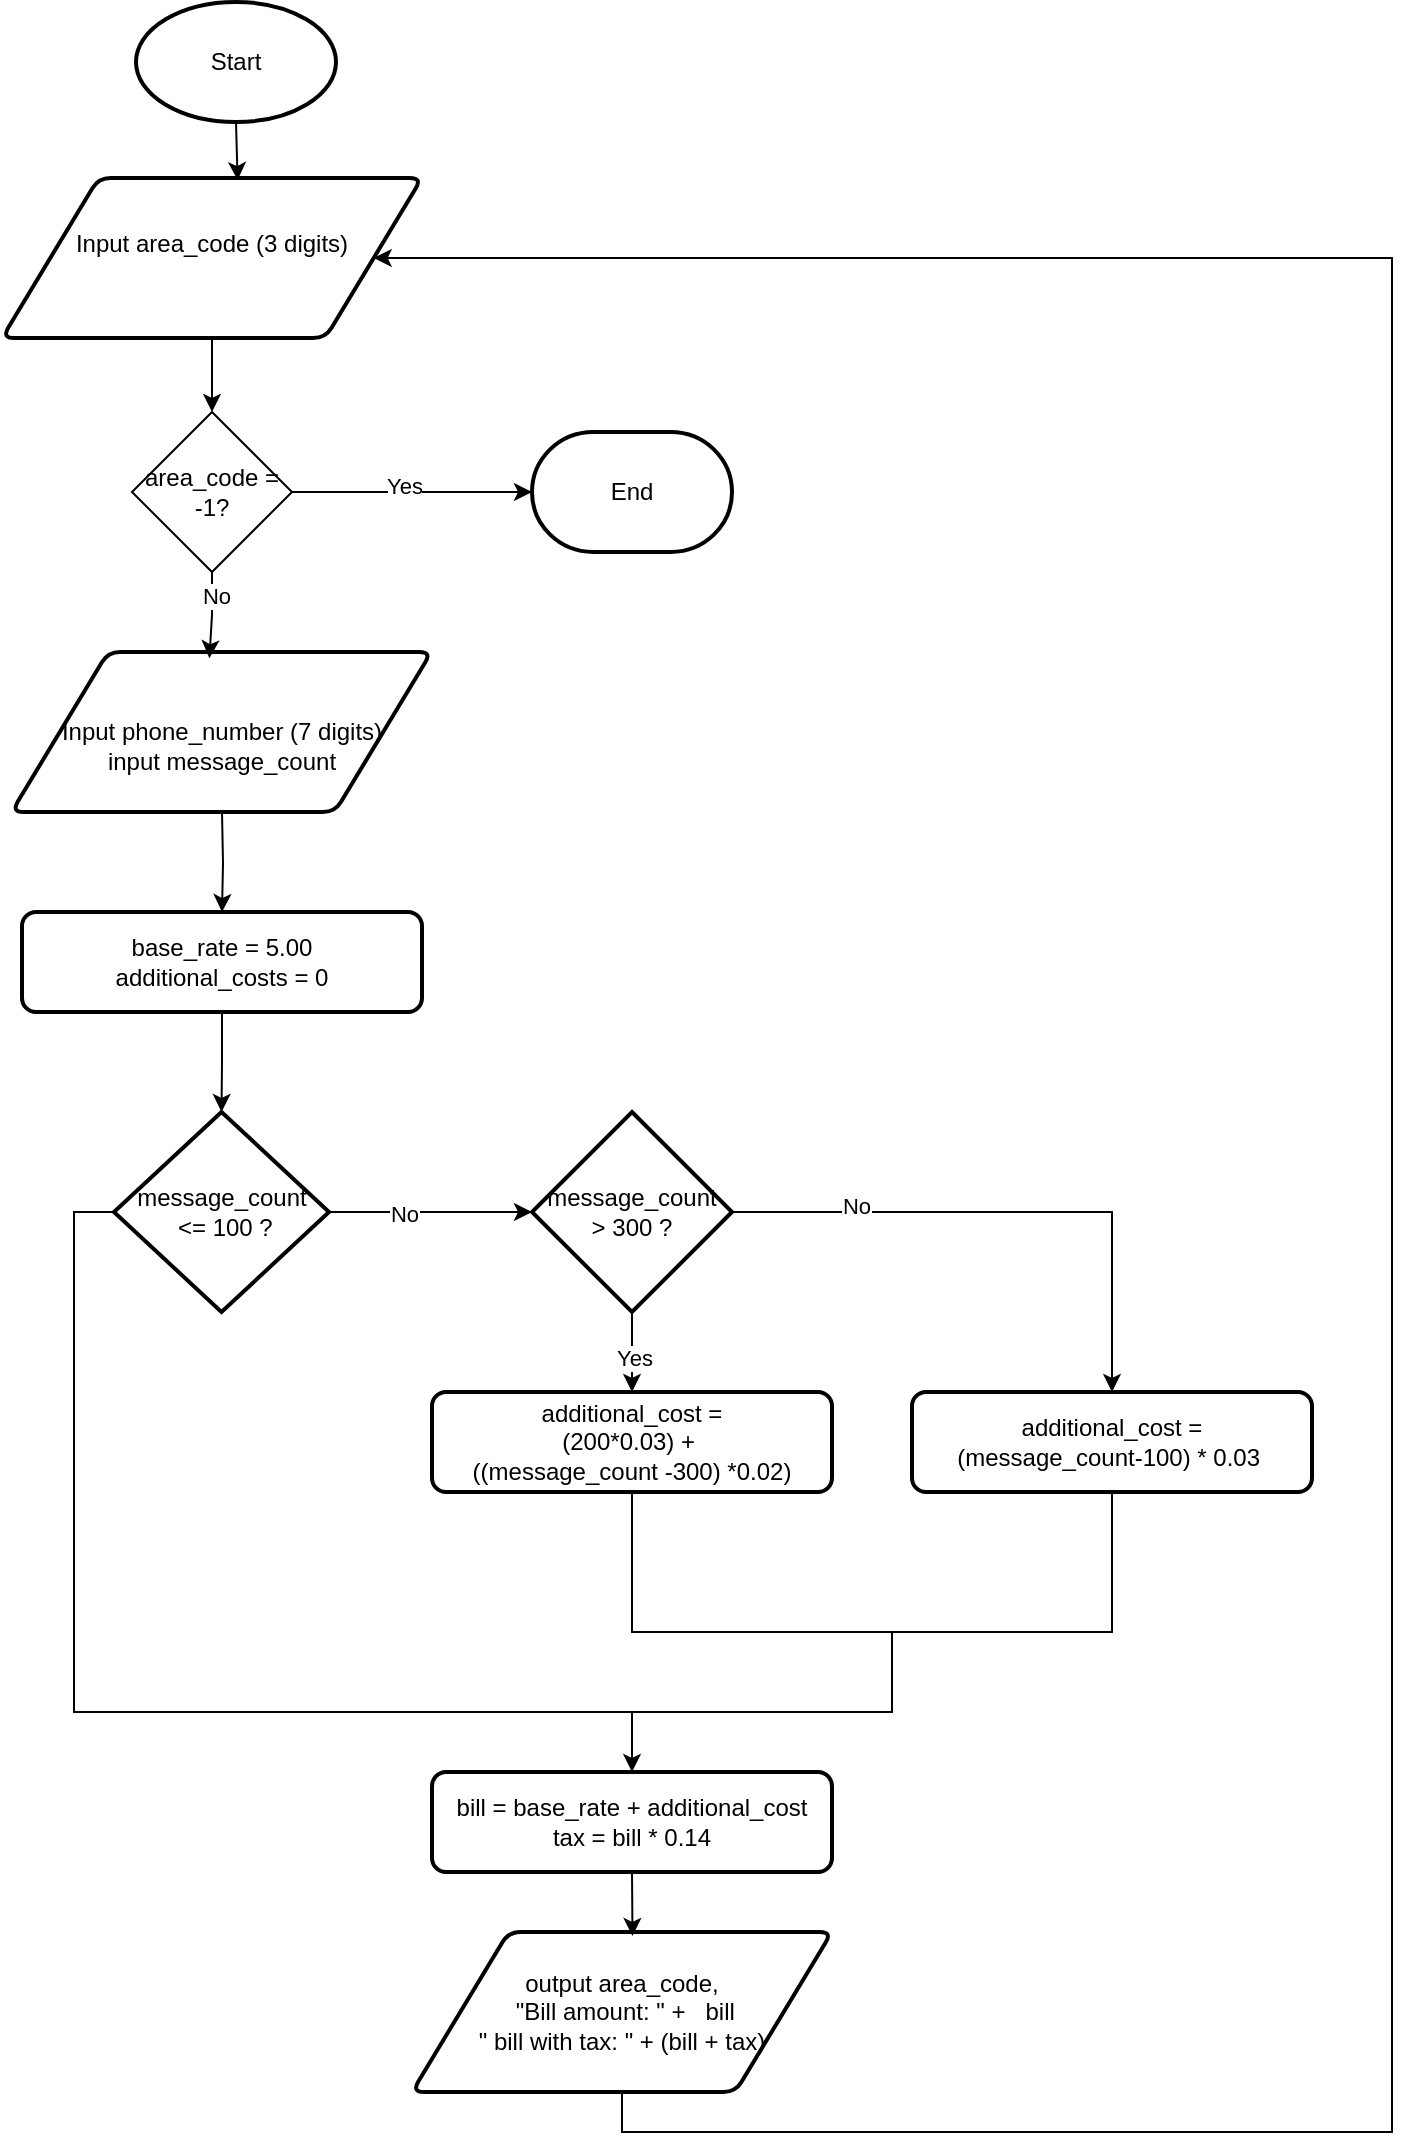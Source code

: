 <mxfile version="26.2.15">
  <diagram name="Page-1" id="yTx_vx-be0SLX69eL1uu">
    <mxGraphModel dx="623" dy="732" grid="1" gridSize="10" guides="1" tooltips="1" connect="1" arrows="1" fold="1" page="1" pageScale="1" pageWidth="850" pageHeight="1100" math="0" shadow="0">
      <root>
        <mxCell id="0" />
        <mxCell id="1" parent="0" />
        <mxCell id="gIEq8IxEI0WB7ZZO68Vi-1" value="Start" style="strokeWidth=2;html=1;shape=mxgraph.flowchart.start_1;whiteSpace=wrap;" vertex="1" parent="1">
          <mxGeometry x="127" y="5" width="100" height="60" as="geometry" />
        </mxCell>
        <mxCell id="gIEq8IxEI0WB7ZZO68Vi-18" style="edgeStyle=orthogonalEdgeStyle;rounded=0;orthogonalLoop=1;jettySize=auto;html=1;exitX=0.5;exitY=1;exitDx=0;exitDy=0;entryX=0.5;entryY=0;entryDx=0;entryDy=0;" edge="1" parent="1" target="gIEq8IxEI0WB7ZZO68Vi-3">
          <mxGeometry relative="1" as="geometry">
            <mxPoint x="170" y="410" as="sourcePoint" />
          </mxGeometry>
        </mxCell>
        <mxCell id="gIEq8IxEI0WB7ZZO68Vi-2" value="&lt;div&gt;&lt;br&gt;&lt;/div&gt;&lt;div&gt;Input phone_number (7 digits)&lt;/div&gt;&lt;div&gt;input message_count&lt;/div&gt;" style="shape=parallelogram;html=1;strokeWidth=2;perimeter=parallelogramPerimeter;whiteSpace=wrap;rounded=1;arcSize=12;size=0.23;" vertex="1" parent="1">
          <mxGeometry x="64.75" y="330" width="210" height="80" as="geometry" />
        </mxCell>
        <mxCell id="gIEq8IxEI0WB7ZZO68Vi-3" value="base_rate = 5.00&lt;div&gt;additional_costs = 0&lt;/div&gt;" style="rounded=1;whiteSpace=wrap;html=1;absoluteArcSize=1;arcSize=14;strokeWidth=2;" vertex="1" parent="1">
          <mxGeometry x="70" y="460" width="200" height="50" as="geometry" />
        </mxCell>
        <mxCell id="gIEq8IxEI0WB7ZZO68Vi-8" value="End" style="strokeWidth=2;html=1;shape=mxgraph.flowchart.terminator;whiteSpace=wrap;" vertex="1" parent="1">
          <mxGeometry x="325" y="220" width="100" height="60" as="geometry" />
        </mxCell>
        <mxCell id="gIEq8IxEI0WB7ZZO68Vi-73" style="edgeStyle=orthogonalEdgeStyle;rounded=0;orthogonalLoop=1;jettySize=auto;html=1;exitX=0;exitY=0.5;exitDx=0;exitDy=0;exitPerimeter=0;entryX=0.5;entryY=0;entryDx=0;entryDy=0;" edge="1" parent="1" source="gIEq8IxEI0WB7ZZO68Vi-20" target="gIEq8IxEI0WB7ZZO68Vi-29">
          <mxGeometry relative="1" as="geometry">
            <Array as="points">
              <mxPoint x="96" y="610" />
              <mxPoint x="96" y="860" />
              <mxPoint x="375" y="860" />
            </Array>
          </mxGeometry>
        </mxCell>
        <mxCell id="gIEq8IxEI0WB7ZZO68Vi-20" value="message_count&lt;div&gt;&amp;nbsp;&amp;lt;=&amp;nbsp;&lt;span style=&quot;background-color: transparent; color: light-dark(rgb(0, 0, 0), rgb(255, 255, 255));&quot;&gt;100 ?&lt;/span&gt;&lt;/div&gt;" style="strokeWidth=2;html=1;shape=mxgraph.flowchart.decision;whiteSpace=wrap;" vertex="1" parent="1">
          <mxGeometry x="116" y="560" width="107.5" height="100" as="geometry" />
        </mxCell>
        <mxCell id="gIEq8IxEI0WB7ZZO68Vi-79" style="edgeStyle=orthogonalEdgeStyle;rounded=0;orthogonalLoop=1;jettySize=auto;html=1;exitX=0.5;exitY=1;exitDx=0;exitDy=0;entryX=1;entryY=0.5;entryDx=0;entryDy=0;" edge="1" parent="1" source="gIEq8IxEI0WB7ZZO68Vi-26" target="gIEq8IxEI0WB7ZZO68Vi-77">
          <mxGeometry relative="1" as="geometry">
            <mxPoint x="340" y="130" as="targetPoint" />
            <Array as="points">
              <mxPoint x="370" y="1070" />
              <mxPoint x="755" y="1070" />
              <mxPoint x="755" y="133" />
            </Array>
          </mxGeometry>
        </mxCell>
        <mxCell id="gIEq8IxEI0WB7ZZO68Vi-26" value="output area_code,&lt;div&gt;&amp;nbsp;&quot;Bill amount: &quot; +&amp;nbsp;&lt;span style=&quot;background-color: transparent; color: light-dark(rgb(0, 0, 0), rgb(255, 255, 255));&quot;&gt;&amp;nbsp; bill&lt;/span&gt;&lt;div&gt;&lt;div&gt;&quot; bill with tax: &quot; + (bill + tax)&lt;/div&gt;&lt;/div&gt;&lt;/div&gt;" style="shape=parallelogram;html=1;strokeWidth=2;perimeter=parallelogramPerimeter;whiteSpace=wrap;rounded=1;arcSize=12;size=0.23;" vertex="1" parent="1">
          <mxGeometry x="265" y="970" width="210" height="80" as="geometry" />
        </mxCell>
        <mxCell id="gIEq8IxEI0WB7ZZO68Vi-29" value="bill = base_rate + additional_cost&lt;div&gt;tax = bill * 0.14&lt;/div&gt;" style="rounded=1;whiteSpace=wrap;html=1;absoluteArcSize=1;arcSize=14;strokeWidth=2;" vertex="1" parent="1">
          <mxGeometry x="275" y="890" width="200" height="50" as="geometry" />
        </mxCell>
        <mxCell id="gIEq8IxEI0WB7ZZO68Vi-31" style="edgeStyle=orthogonalEdgeStyle;rounded=0;orthogonalLoop=1;jettySize=auto;html=1;exitX=0.5;exitY=1;exitDx=0;exitDy=0;entryX=0.5;entryY=0;entryDx=0;entryDy=0;entryPerimeter=0;" edge="1" parent="1" source="gIEq8IxEI0WB7ZZO68Vi-3" target="gIEq8IxEI0WB7ZZO68Vi-20">
          <mxGeometry relative="1" as="geometry" />
        </mxCell>
        <mxCell id="gIEq8IxEI0WB7ZZO68Vi-37" style="edgeStyle=orthogonalEdgeStyle;rounded=0;orthogonalLoop=1;jettySize=auto;html=1;exitX=0.5;exitY=1;exitDx=0;exitDy=0;exitPerimeter=0;entryX=0.5;entryY=0;entryDx=0;entryDy=0;" edge="1" parent="1" source="gIEq8IxEI0WB7ZZO68Vi-33" target="gIEq8IxEI0WB7ZZO68Vi-36">
          <mxGeometry relative="1" as="geometry" />
        </mxCell>
        <mxCell id="gIEq8IxEI0WB7ZZO68Vi-50" value="Yes" style="edgeLabel;html=1;align=center;verticalAlign=middle;resizable=0;points=[];" vertex="1" connectable="0" parent="gIEq8IxEI0WB7ZZO68Vi-37">
          <mxGeometry x="0.134" y="1" relative="1" as="geometry">
            <mxPoint as="offset" />
          </mxGeometry>
        </mxCell>
        <mxCell id="gIEq8IxEI0WB7ZZO68Vi-39" style="edgeStyle=orthogonalEdgeStyle;rounded=0;orthogonalLoop=1;jettySize=auto;html=1;exitX=1;exitY=0.5;exitDx=0;exitDy=0;exitPerimeter=0;" edge="1" parent="1" source="gIEq8IxEI0WB7ZZO68Vi-33" target="gIEq8IxEI0WB7ZZO68Vi-38">
          <mxGeometry relative="1" as="geometry" />
        </mxCell>
        <mxCell id="gIEq8IxEI0WB7ZZO68Vi-49" value="No" style="edgeLabel;html=1;align=center;verticalAlign=middle;resizable=0;points=[];" vertex="1" connectable="0" parent="gIEq8IxEI0WB7ZZO68Vi-39">
          <mxGeometry x="-0.562" y="3" relative="1" as="geometry">
            <mxPoint as="offset" />
          </mxGeometry>
        </mxCell>
        <mxCell id="gIEq8IxEI0WB7ZZO68Vi-33" value="message_count&lt;div&gt;&amp;gt; 300 ?&lt;/div&gt;" style="strokeWidth=2;html=1;shape=mxgraph.flowchart.decision;whiteSpace=wrap;" vertex="1" parent="1">
          <mxGeometry x="325" y="560" width="100" height="100" as="geometry" />
        </mxCell>
        <mxCell id="gIEq8IxEI0WB7ZZO68Vi-35" style="edgeStyle=orthogonalEdgeStyle;rounded=0;orthogonalLoop=1;jettySize=auto;html=1;exitX=1;exitY=0.5;exitDx=0;exitDy=0;exitPerimeter=0;entryX=0;entryY=0.5;entryDx=0;entryDy=0;entryPerimeter=0;" edge="1" parent="1" source="gIEq8IxEI0WB7ZZO68Vi-20" target="gIEq8IxEI0WB7ZZO68Vi-33">
          <mxGeometry relative="1" as="geometry">
            <Array as="points">
              <mxPoint x="295" y="610" />
              <mxPoint x="295" y="610" />
            </Array>
          </mxGeometry>
        </mxCell>
        <mxCell id="gIEq8IxEI0WB7ZZO68Vi-48" value="No" style="edgeLabel;html=1;align=center;verticalAlign=middle;resizable=0;points=[];" vertex="1" connectable="0" parent="gIEq8IxEI0WB7ZZO68Vi-35">
          <mxGeometry x="-0.271" y="-1" relative="1" as="geometry">
            <mxPoint as="offset" />
          </mxGeometry>
        </mxCell>
        <mxCell id="gIEq8IxEI0WB7ZZO68Vi-36" value="additional_cost =&lt;div&gt;(200*0.03) +&amp;nbsp;&lt;/div&gt;&lt;div&gt;((message_count -300) *0.02)&lt;/div&gt;" style="rounded=1;whiteSpace=wrap;html=1;absoluteArcSize=1;arcSize=14;strokeWidth=2;" vertex="1" parent="1">
          <mxGeometry x="275" y="700" width="200" height="50" as="geometry" />
        </mxCell>
        <mxCell id="gIEq8IxEI0WB7ZZO68Vi-38" value="additional_cost =&lt;div&gt;(message_count-100) * 0.03&amp;nbsp;&lt;/div&gt;" style="rounded=1;whiteSpace=wrap;html=1;absoluteArcSize=1;arcSize=14;strokeWidth=2;" vertex="1" parent="1">
          <mxGeometry x="515" y="700" width="200" height="50" as="geometry" />
        </mxCell>
        <mxCell id="gIEq8IxEI0WB7ZZO68Vi-72" style="edgeStyle=orthogonalEdgeStyle;rounded=0;orthogonalLoop=1;jettySize=auto;html=1;exitX=0.5;exitY=1;exitDx=0;exitDy=0;entryX=0.525;entryY=0.025;entryDx=0;entryDy=0;entryPerimeter=0;" edge="1" parent="1" source="gIEq8IxEI0WB7ZZO68Vi-29" target="gIEq8IxEI0WB7ZZO68Vi-26">
          <mxGeometry relative="1" as="geometry" />
        </mxCell>
        <mxCell id="gIEq8IxEI0WB7ZZO68Vi-74" value="" style="endArrow=none;html=1;rounded=0;exitX=0.5;exitY=1;exitDx=0;exitDy=0;entryX=0.5;entryY=1;entryDx=0;entryDy=0;" edge="1" parent="1" source="gIEq8IxEI0WB7ZZO68Vi-36" target="gIEq8IxEI0WB7ZZO68Vi-38">
          <mxGeometry width="50" height="50" relative="1" as="geometry">
            <mxPoint x="365" y="820" as="sourcePoint" />
            <mxPoint x="415" y="770" as="targetPoint" />
            <Array as="points">
              <mxPoint x="375" y="820" />
              <mxPoint x="615" y="820" />
            </Array>
          </mxGeometry>
        </mxCell>
        <mxCell id="gIEq8IxEI0WB7ZZO68Vi-75" value="" style="endArrow=none;html=1;rounded=0;" edge="1" parent="1">
          <mxGeometry width="50" height="50" relative="1" as="geometry">
            <mxPoint x="375" y="860" as="sourcePoint" />
            <mxPoint x="505" y="820" as="targetPoint" />
            <Array as="points">
              <mxPoint x="505" y="860" />
            </Array>
          </mxGeometry>
        </mxCell>
        <mxCell id="gIEq8IxEI0WB7ZZO68Vi-76" value="area_code =&lt;div&gt;-1?&lt;/div&gt;" style="rhombus;whiteSpace=wrap;html=1;" vertex="1" parent="1">
          <mxGeometry x="125" y="210" width="80" height="80" as="geometry" />
        </mxCell>
        <mxCell id="gIEq8IxEI0WB7ZZO68Vi-83" style="edgeStyle=orthogonalEdgeStyle;rounded=0;orthogonalLoop=1;jettySize=auto;html=1;exitX=0.5;exitY=1;exitDx=0;exitDy=0;entryX=0.5;entryY=0;entryDx=0;entryDy=0;" edge="1" parent="1" source="gIEq8IxEI0WB7ZZO68Vi-77" target="gIEq8IxEI0WB7ZZO68Vi-76">
          <mxGeometry relative="1" as="geometry" />
        </mxCell>
        <mxCell id="gIEq8IxEI0WB7ZZO68Vi-77" value="Input area_code (3 digits)&lt;div&gt;&lt;br&gt;&lt;/div&gt;" style="shape=parallelogram;html=1;strokeWidth=2;perimeter=parallelogramPerimeter;whiteSpace=wrap;rounded=1;arcSize=12;size=0.23;" vertex="1" parent="1">
          <mxGeometry x="60" y="93" width="210" height="80" as="geometry" />
        </mxCell>
        <mxCell id="gIEq8IxEI0WB7ZZO68Vi-81" style="edgeStyle=orthogonalEdgeStyle;rounded=0;orthogonalLoop=1;jettySize=auto;html=1;exitX=1;exitY=0.5;exitDx=0;exitDy=0;entryX=0;entryY=0.5;entryDx=0;entryDy=0;entryPerimeter=0;" edge="1" parent="1" source="gIEq8IxEI0WB7ZZO68Vi-76" target="gIEq8IxEI0WB7ZZO68Vi-8">
          <mxGeometry relative="1" as="geometry" />
        </mxCell>
        <mxCell id="gIEq8IxEI0WB7ZZO68Vi-84" value="Yes" style="edgeLabel;html=1;align=center;verticalAlign=middle;resizable=0;points=[];" vertex="1" connectable="0" parent="gIEq8IxEI0WB7ZZO68Vi-81">
          <mxGeometry x="-0.079" y="3" relative="1" as="geometry">
            <mxPoint as="offset" />
          </mxGeometry>
        </mxCell>
        <mxCell id="gIEq8IxEI0WB7ZZO68Vi-82" style="edgeStyle=orthogonalEdgeStyle;rounded=0;orthogonalLoop=1;jettySize=auto;html=1;exitX=0.5;exitY=1;exitDx=0;exitDy=0;entryX=0.47;entryY=0.039;entryDx=0;entryDy=0;entryPerimeter=0;" edge="1" parent="1" source="gIEq8IxEI0WB7ZZO68Vi-76">
          <mxGeometry relative="1" as="geometry">
            <mxPoint x="163.7" y="333.12" as="targetPoint" />
          </mxGeometry>
        </mxCell>
        <mxCell id="gIEq8IxEI0WB7ZZO68Vi-85" value="No" style="edgeLabel;html=1;align=center;verticalAlign=middle;resizable=0;points=[];" vertex="1" connectable="0" parent="gIEq8IxEI0WB7ZZO68Vi-82">
          <mxGeometry x="-0.479" y="2" relative="1" as="geometry">
            <mxPoint as="offset" />
          </mxGeometry>
        </mxCell>
        <mxCell id="gIEq8IxEI0WB7ZZO68Vi-86" style="edgeStyle=orthogonalEdgeStyle;rounded=0;orthogonalLoop=1;jettySize=auto;html=1;exitX=0.5;exitY=1;exitDx=0;exitDy=0;exitPerimeter=0;entryX=0.561;entryY=0.013;entryDx=0;entryDy=0;entryPerimeter=0;" edge="1" parent="1" source="gIEq8IxEI0WB7ZZO68Vi-1" target="gIEq8IxEI0WB7ZZO68Vi-77">
          <mxGeometry relative="1" as="geometry" />
        </mxCell>
      </root>
    </mxGraphModel>
  </diagram>
</mxfile>
